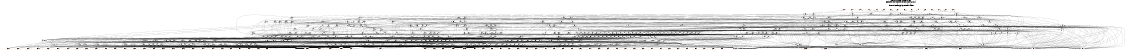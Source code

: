# Network structure generated by ABC

digraph network {
size = "7.5,10";
center = true;
edge [dir = back];

{
  node [shape = plaintext];
  edge [style = invis];
  LevelTitle1 [label=""];
  LevelTitle2 [label=""];
  Level10 [label = ""];
  Level9 [label = ""];
  Level8 [label = ""];
  Level7 [label = ""];
  Level6 [label = ""];
  Level5 [label = ""];
  Level4 [label = ""];
  Level3 [label = ""];
  Level2 [label = ""];
  Level1 [label = ""];
  Level0 [label = ""];
  LevelTitle1 ->  LevelTitle2 ->  Level10 ->  Level9 ->  Level8 ->  Level7 ->  Level6 ->  Level5 ->  Level4 ->  Level3 ->  Level2 ->  Level1 ->  Level0;
}

{
  rank = same;
  LevelTitle1;
  title1 [shape=plaintext,
          fontsize=20,
          fontname = "Times-Roman",
          label="Network structure visualized by ABC\nBenchmark \"top\". Time was Wed Oct 16 16:07:32 2024. "
         ];
}

{
  rank = same;
  LevelTitle2;
  title2 [shape=plaintext,
          fontsize=18,
          fontname = "Times-Roman",
          label="The network contains 385 logic nodes and 0 latches.\n"
         ];
}

{
  rank = same;
  Level10;
  Node76 [label = "po12", shape = invtriangle, color = coral, fillcolor = coral];
  Node77 [label = "po11", shape = invtriangle, color = coral, fillcolor = coral];
  Node78 [label = "po14", shape = invtriangle, color = coral, fillcolor = coral];
  Node79 [label = "po13", shape = invtriangle, color = coral, fillcolor = coral];
  Node80 [label = "po15", shape = invtriangle, color = coral, fillcolor = coral];
  Node81 [label = "po9", shape = invtriangle, color = coral, fillcolor = coral];
  Node82 [label = "po8", shape = invtriangle, color = coral, fillcolor = coral];
  Node83 [label = "po7", shape = invtriangle, color = coral, fillcolor = coral];
  Node84 [label = "po6", shape = invtriangle, color = coral, fillcolor = coral];
  Node85 [label = "po5", shape = invtriangle, color = coral, fillcolor = coral];
  Node86 [label = "po4", shape = invtriangle, color = coral, fillcolor = coral];
  Node87 [label = "po3", shape = invtriangle, color = coral, fillcolor = coral];
  Node88 [label = "po2", shape = invtriangle, color = coral, fillcolor = coral];
  Node89 [label = "po1", shape = invtriangle, color = coral, fillcolor = coral];
  Node90 [label = "po0", shape = invtriangle, color = coral, fillcolor = coral];
  Node91 [label = "po10", shape = invtriangle, color = coral, fillcolor = coral];
}

{
  rank = same;
  Level9;
  Node93 [label = "93\n", shape = ellipse];
  Node251 [label = "251\n", shape = ellipse];
  Node269 [label = "269\n", shape = ellipse];
  Node297 [label = "297\n", shape = ellipse];
  Node305 [label = "305\n", shape = ellipse];
  Node347 [label = "347\n", shape = ellipse];
  Node370 [label = "370\n", shape = ellipse];
  Node465 [label = "465\n", shape = ellipse];
}

{
  rank = same;
  Level8;
  Node94 [label = "94\n", shape = ellipse];
  Node145 [label = "145\n", shape = ellipse];
  Node252 [label = "252\n", shape = ellipse];
  Node270 [label = "270\n", shape = ellipse];
  Node277 [label = "277\n", shape = ellipse];
  Node298 [label = "298\n", shape = ellipse];
  Node306 [label = "306\n", shape = ellipse];
  Node308 [label = "308\n", shape = ellipse];
  Node319 [label = "319\n", shape = ellipse];
  Node334 [label = "334\n", shape = ellipse];
  Node348 [label = "348\n", shape = ellipse];
  Node371 [label = "371\n", shape = ellipse];
  Node384 [label = "384\n", shape = ellipse];
  Node396 [label = "396\n", shape = ellipse];
  Node408 [label = "408\n", shape = ellipse];
  Node427 [label = "427\n", shape = ellipse];
  Node440 [label = "440\n", shape = ellipse];
  Node453 [label = "453\n", shape = ellipse];
  Node466 [label = "466\n", shape = ellipse];
}

{
  rank = same;
  Level7;
  Node95 [label = "95\n", shape = ellipse];
  Node146 [label = "146\n", shape = ellipse];
  Node253 [label = "253\n", shape = ellipse];
  Node258 [label = "258\n", shape = ellipse];
  Node267 [label = "267\n", shape = ellipse];
  Node271 [label = "271\n", shape = ellipse];
  Node278 [label = "278\n", shape = ellipse];
  Node294 [label = "294\n", shape = ellipse];
  Node299 [label = "299\n", shape = ellipse];
  Node303 [label = "303\n", shape = ellipse];
  Node307 [label = "307\n", shape = ellipse];
  Node309 [label = "309\n", shape = ellipse];
  Node318 [label = "318\n", shape = ellipse];
  Node320 [label = "320\n", shape = ellipse];
  Node335 [label = "335\n", shape = ellipse];
  Node345 [label = "345\n", shape = ellipse];
  Node349 [label = "349\n", shape = ellipse];
  Node357 [label = "357\n", shape = ellipse];
  Node359 [label = "359\n", shape = ellipse];
  Node367 [label = "367\n", shape = ellipse];
  Node372 [label = "372\n", shape = ellipse];
  Node375 [label = "375\n", shape = ellipse];
  Node385 [label = "385\n", shape = ellipse];
  Node397 [label = "397\n", shape = ellipse];
  Node406 [label = "406\n", shape = ellipse];
  Node409 [label = "409\n", shape = ellipse];
  Node428 [label = "428\n", shape = ellipse];
  Node441 [label = "441\n", shape = ellipse];
  Node454 [label = "454\n", shape = ellipse];
  Node463 [label = "463\n", shape = ellipse];
  Node467 [label = "467\n", shape = ellipse];
  Node471 [label = "471\n", shape = ellipse];
  Node472 [label = "472\n", shape = ellipse];
}

{
  rank = same;
  Level6;
  Node96 [label = "96\n", shape = ellipse];
  Node147 [label = "147\n", shape = ellipse];
  Node254 [label = "254\n", shape = ellipse];
  Node259 [label = "259\n", shape = ellipse];
  Node260 [label = "260\n", shape = ellipse];
  Node268 [label = "268\n", shape = ellipse];
  Node295 [label = "295\n", shape = ellipse];
  Node300 [label = "300\n", shape = ellipse];
  Node310 [label = "310\n", shape = ellipse];
  Node321 [label = "321\n", shape = ellipse];
  Node322 [label = "322\n", shape = ellipse];
  Node332 [label = "332\n", shape = ellipse];
  Node336 [label = "336\n", shape = ellipse];
  Node337 [label = "337\n", shape = ellipse];
  Node346 [label = "346\n", shape = ellipse];
  Node350 [label = "350\n", shape = ellipse];
  Node358 [label = "358\n", shape = ellipse];
  Node360 [label = "360\n", shape = ellipse];
  Node368 [label = "368\n", shape = ellipse];
  Node373 [label = "373\n", shape = ellipse];
  Node376 [label = "376\n", shape = ellipse];
  Node377 [label = "377\n", shape = ellipse];
  Node386 [label = "386\n", shape = ellipse];
  Node387 [label = "387\n", shape = ellipse];
  Node394 [label = "394\n", shape = ellipse];
  Node398 [label = "398\n", shape = ellipse];
  Node399 [label = "399\n", shape = ellipse];
  Node407 [label = "407\n", shape = ellipse];
  Node410 [label = "410\n", shape = ellipse];
  Node418 [label = "418\n", shape = ellipse];
  Node429 [label = "429\n", shape = ellipse];
  Node442 [label = "442\n", shape = ellipse];
  Node455 [label = "455\n", shape = ellipse];
  Node468 [label = "468\n", shape = ellipse];
  Node473 [label = "473\n", shape = ellipse];
  Node474 [label = "474\n", shape = ellipse];
}

{
  rank = same;
  Level5;
  Node97 [label = "97\n", shape = ellipse];
  Node128 [label = "128\n", shape = ellipse];
  Node148 [label = "148\n", shape = ellipse];
  Node171 [label = "171\n", shape = ellipse];
  Node243 [label = "243\n", shape = ellipse];
  Node261 [label = "261\n", shape = ellipse];
  Node279 [label = "279\n", shape = ellipse];
  Node292 [label = "292\n", shape = ellipse];
  Node296 [label = "296\n", shape = ellipse];
  Node301 [label = "301\n", shape = ellipse];
  Node311 [label = "311\n", shape = ellipse];
  Node323 [label = "323\n", shape = ellipse];
  Node333 [label = "333\n", shape = ellipse];
  Node338 [label = "338\n", shape = ellipse];
  Node351 [label = "351\n", shape = ellipse];
  Node361 [label = "361\n", shape = ellipse];
  Node369 [label = "369\n", shape = ellipse];
  Node378 [label = "378\n", shape = ellipse];
  Node388 [label = "388\n", shape = ellipse];
  Node400 [label = "400\n", shape = ellipse];
  Node411 [label = "411\n", shape = ellipse];
  Node419 [label = "419\n", shape = ellipse];
  Node425 [label = "425\n", shape = ellipse];
  Node430 [label = "430\n", shape = ellipse];
  Node438 [label = "438\n", shape = ellipse];
  Node443 [label = "443\n", shape = ellipse];
  Node451 [label = "451\n", shape = ellipse];
  Node456 [label = "456\n", shape = ellipse];
  Node469 [label = "469\n", shape = ellipse];
  Node475 [label = "475\n", shape = ellipse];
}

{
  rank = same;
  Level4;
  Node98 [label = "98\n", shape = ellipse];
  Node109 [label = "109\n", shape = ellipse];
  Node129 [label = "129\n", shape = ellipse];
  Node137 [label = "137\n", shape = ellipse];
  Node142 [label = "142\n", shape = ellipse];
  Node149 [label = "149\n", shape = ellipse];
  Node172 [label = "172\n", shape = ellipse];
  Node209 [label = "209\n", shape = ellipse];
  Node213 [label = "213\n", shape = ellipse];
  Node241 [label = "241\n", shape = ellipse];
  Node244 [label = "244\n", shape = ellipse];
  Node255 [label = "255\n", shape = ellipse];
  Node256 [label = "256\n", shape = ellipse];
  Node257 [label = "257\n", shape = ellipse];
  Node262 [label = "262\n", shape = ellipse];
  Node265 [label = "265\n", shape = ellipse];
  Node276 [label = "276\n", shape = ellipse];
  Node280 [label = "280\n", shape = ellipse];
  Node286 [label = "286\n", shape = ellipse];
  Node293 [label = "293\n", shape = ellipse];
  Node302 [label = "302\n", shape = ellipse];
  Node304 [label = "304\n", shape = ellipse];
  Node312 [label = "312\n", shape = ellipse];
  Node313 [label = "313\n", shape = ellipse];
  Node324 [label = "324\n", shape = ellipse];
  Node327 [label = "327\n", shape = ellipse];
  Node330 [label = "330\n", shape = ellipse];
  Node331 [label = "331\n", shape = ellipse];
  Node339 [label = "339\n", shape = ellipse];
  Node340 [label = "340\n", shape = ellipse];
  Node341 [label = "341\n", shape = ellipse];
  Node344 [label = "344\n", shape = ellipse];
  Node352 [label = "352\n", shape = ellipse];
  Node355 [label = "355\n", shape = ellipse];
  Node356 [label = "356\n", shape = ellipse];
  Node362 [label = "362\n", shape = ellipse];
  Node363 [label = "363\n", shape = ellipse];
  Node366 [label = "366\n", shape = ellipse];
  Node374 [label = "374\n", shape = ellipse];
  Node379 [label = "379\n", shape = ellipse];
  Node382 [label = "382\n", shape = ellipse];
  Node383 [label = "383\n", shape = ellipse];
  Node389 [label = "389\n", shape = ellipse];
  Node392 [label = "392\n", shape = ellipse];
  Node393 [label = "393\n", shape = ellipse];
  Node395 [label = "395\n", shape = ellipse];
  Node401 [label = "401\n", shape = ellipse];
  Node404 [label = "404\n", shape = ellipse];
  Node405 [label = "405\n", shape = ellipse];
  Node412 [label = "412\n", shape = ellipse];
  Node415 [label = "415\n", shape = ellipse];
  Node416 [label = "416\n", shape = ellipse];
  Node417 [label = "417\n", shape = ellipse];
  Node420 [label = "420\n", shape = ellipse];
  Node422 [label = "422\n", shape = ellipse];
  Node423 [label = "423\n", shape = ellipse];
  Node426 [label = "426\n", shape = ellipse];
  Node431 [label = "431\n", shape = ellipse];
  Node432 [label = "432\n", shape = ellipse];
  Node433 [label = "433\n", shape = ellipse];
  Node436 [label = "436\n", shape = ellipse];
  Node437 [label = "437\n", shape = ellipse];
  Node439 [label = "439\n", shape = ellipse];
  Node444 [label = "444\n", shape = ellipse];
  Node445 [label = "445\n", shape = ellipse];
  Node446 [label = "446\n", shape = ellipse];
  Node449 [label = "449\n", shape = ellipse];
  Node450 [label = "450\n", shape = ellipse];
  Node452 [label = "452\n", shape = ellipse];
  Node457 [label = "457\n", shape = ellipse];
  Node460 [label = "460\n", shape = ellipse];
  Node461 [label = "461\n", shape = ellipse];
  Node462 [label = "462\n", shape = ellipse];
  Node464 [label = "464\n", shape = ellipse];
  Node470 [label = "470\n", shape = ellipse];
  Node476 [label = "476\n", shape = ellipse];
  Node477 [label = "477\n", shape = ellipse];
}

{
  rank = same;
  Level3;
  Node99 [label = "99\n", shape = ellipse];
  Node103 [label = "103\n", shape = ellipse];
  Node105 [label = "105\n", shape = ellipse];
  Node107 [label = "107\n", shape = ellipse];
  Node110 [label = "110\n", shape = ellipse];
  Node112 [label = "112\n", shape = ellipse];
  Node114 [label = "114\n", shape = ellipse];
  Node116 [label = "116\n", shape = ellipse];
  Node118 [label = "118\n", shape = ellipse];
  Node120 [label = "120\n", shape = ellipse];
  Node122 [label = "122\n", shape = ellipse];
  Node124 [label = "124\n", shape = ellipse];
  Node126 [label = "126\n", shape = ellipse];
  Node130 [label = "130\n", shape = ellipse];
  Node133 [label = "133\n", shape = ellipse];
  Node138 [label = "138\n", shape = ellipse];
  Node140 [label = "140\n", shape = ellipse];
  Node150 [label = "150\n", shape = ellipse];
  Node152 [label = "152\n", shape = ellipse];
  Node161 [label = "161\n", shape = ellipse];
  Node163 [label = "163\n", shape = ellipse];
  Node173 [label = "173\n", shape = ellipse];
  Node191 [label = "191\n", shape = ellipse];
  Node197 [label = "197\n", shape = ellipse];
  Node210 [label = "210\n", shape = ellipse];
  Node211 [label = "211\n", shape = ellipse];
  Node214 [label = "214\n", shape = ellipse];
  Node231 [label = "231\n", shape = ellipse];
  Node233 [label = "233\n", shape = ellipse];
  Node242 [label = "242\n", shape = ellipse];
  Node245 [label = "245\n", shape = ellipse];
  Node263 [label = "263\n", shape = ellipse];
  Node272 [label = "272\n", shape = ellipse];
  Node274 [label = "274\n", shape = ellipse];
  Node281 [label = "281\n", shape = ellipse];
  Node287 [label = "287\n", shape = ellipse];
  Node314 [label = "314\n", shape = ellipse];
  Node325 [label = "325\n", shape = ellipse];
  Node328 [label = "328\n", shape = ellipse];
  Node342 [label = "342\n", shape = ellipse];
  Node353 [label = "353\n", shape = ellipse];
  Node354 [label = "354\n", shape = ellipse];
  Node364 [label = "364\n", shape = ellipse];
  Node380 [label = "380\n", shape = ellipse];
  Node390 [label = "390\n", shape = ellipse];
  Node402 [label = "402\n", shape = ellipse];
  Node413 [label = "413\n", shape = ellipse];
  Node421 [label = "421\n", shape = ellipse];
  Node424 [label = "424\n", shape = ellipse];
  Node434 [label = "434\n", shape = ellipse];
  Node447 [label = "447\n", shape = ellipse];
  Node458 [label = "458\n", shape = ellipse];
}

{
  rank = same;
  Level2;
  Node100 [label = "100\n", shape = ellipse];
  Node131 [label = "131\n", shape = ellipse];
  Node134 [label = "134\n", shape = ellipse];
  Node135 [label = "135\n", shape = ellipse];
  Node139 [label = "139\n", shape = ellipse];
  Node141 [label = "141\n", shape = ellipse];
  Node151 [label = "151\n", shape = ellipse];
  Node153 [label = "153\n", shape = ellipse];
  Node154 [label = "154\n", shape = ellipse];
  Node157 [label = "157\n", shape = ellipse];
  Node162 [label = "162\n", shape = ellipse];
  Node164 [label = "164\n", shape = ellipse];
  Node165 [label = "165\n", shape = ellipse];
  Node168 [label = "168\n", shape = ellipse];
  Node174 [label = "174\n", shape = ellipse];
  Node177 [label = "177\n", shape = ellipse];
  Node183 [label = "183\n", shape = ellipse];
  Node186 [label = "186\n", shape = ellipse];
  Node192 [label = "192\n", shape = ellipse];
  Node198 [label = "198\n", shape = ellipse];
  Node203 [label = "203\n", shape = ellipse];
  Node206 [label = "206\n", shape = ellipse];
  Node215 [label = "215\n", shape = ellipse];
  Node220 [label = "220\n", shape = ellipse];
  Node225 [label = "225\n", shape = ellipse];
  Node228 [label = "228\n", shape = ellipse];
  Node232 [label = "232\n", shape = ellipse];
  Node234 [label = "234\n", shape = ellipse];
  Node235 [label = "235\n", shape = ellipse];
  Node238 [label = "238\n", shape = ellipse];
  Node246 [label = "246\n", shape = ellipse];
  Node247 [label = "247\n", shape = ellipse];
  Node264 [label = "264\n", shape = ellipse];
  Node282 [label = "282\n", shape = ellipse];
  Node283 [label = "283\n", shape = ellipse];
  Node288 [label = "288\n", shape = ellipse];
  Node289 [label = "289\n", shape = ellipse];
  Node315 [label = "315\n", shape = ellipse];
  Node326 [label = "326\n", shape = ellipse];
  Node329 [label = "329\n", shape = ellipse];
  Node343 [label = "343\n", shape = ellipse];
  Node365 [label = "365\n", shape = ellipse];
  Node381 [label = "381\n", shape = ellipse];
  Node391 [label = "391\n", shape = ellipse];
  Node403 [label = "403\n", shape = ellipse];
  Node414 [label = "414\n", shape = ellipse];
  Node435 [label = "435\n", shape = ellipse];
  Node448 [label = "448\n", shape = ellipse];
  Node459 [label = "459\n", shape = ellipse];
}

{
  rank = same;
  Level1;
  Node101 [label = "101\n", shape = ellipse];
  Node102 [label = "102\n", shape = ellipse];
  Node104 [label = "104\n", shape = ellipse];
  Node106 [label = "106\n", shape = ellipse];
  Node108 [label = "108\n", shape = ellipse];
  Node111 [label = "111\n", shape = ellipse];
  Node113 [label = "113\n", shape = ellipse];
  Node115 [label = "115\n", shape = ellipse];
  Node117 [label = "117\n", shape = ellipse];
  Node119 [label = "119\n", shape = ellipse];
  Node121 [label = "121\n", shape = ellipse];
  Node123 [label = "123\n", shape = ellipse];
  Node125 [label = "125\n", shape = ellipse];
  Node127 [label = "127\n", shape = ellipse];
  Node132 [label = "132\n", shape = ellipse];
  Node136 [label = "136\n", shape = ellipse];
  Node143 [label = "143\n", shape = ellipse];
  Node144 [label = "144\n", shape = ellipse];
  Node155 [label = "155\n", shape = ellipse];
  Node156 [label = "156\n", shape = ellipse];
  Node158 [label = "158\n", shape = ellipse];
  Node159 [label = "159\n", shape = ellipse];
  Node160 [label = "160\n", shape = ellipse];
  Node166 [label = "166\n", shape = ellipse];
  Node167 [label = "167\n", shape = ellipse];
  Node169 [label = "169\n", shape = ellipse];
  Node170 [label = "170\n", shape = ellipse];
  Node175 [label = "175\n", shape = ellipse];
  Node176 [label = "176\n", shape = ellipse];
  Node178 [label = "178\n", shape = ellipse];
  Node179 [label = "179\n", shape = ellipse];
  Node180 [label = "180\n", shape = ellipse];
  Node181 [label = "181\n", shape = ellipse];
  Node182 [label = "182\n", shape = ellipse];
  Node184 [label = "184\n", shape = ellipse];
  Node185 [label = "185\n", shape = ellipse];
  Node187 [label = "187\n", shape = ellipse];
  Node188 [label = "188\n", shape = ellipse];
  Node189 [label = "189\n", shape = ellipse];
  Node190 [label = "190\n", shape = ellipse];
  Node193 [label = "193\n", shape = ellipse];
  Node194 [label = "194\n", shape = ellipse];
  Node195 [label = "195\n", shape = ellipse];
  Node196 [label = "196\n", shape = ellipse];
  Node199 [label = "199\n", shape = ellipse];
  Node200 [label = "200\n", shape = ellipse];
  Node201 [label = "201\n", shape = ellipse];
  Node202 [label = "202\n", shape = ellipse];
  Node204 [label = "204\n", shape = ellipse];
  Node205 [label = "205\n", shape = ellipse];
  Node207 [label = "207\n", shape = ellipse];
  Node208 [label = "208\n", shape = ellipse];
  Node212 [label = "212\n", shape = ellipse];
  Node216 [label = "216\n", shape = ellipse];
  Node217 [label = "217\n", shape = ellipse];
  Node218 [label = "218\n", shape = ellipse];
  Node219 [label = "219\n", shape = ellipse];
  Node221 [label = "221\n", shape = ellipse];
  Node222 [label = "222\n", shape = ellipse];
  Node223 [label = "223\n", shape = ellipse];
  Node224 [label = "224\n", shape = ellipse];
  Node226 [label = "226\n", shape = ellipse];
  Node227 [label = "227\n", shape = ellipse];
  Node229 [label = "229\n", shape = ellipse];
  Node230 [label = "230\n", shape = ellipse];
  Node236 [label = "236\n", shape = ellipse];
  Node237 [label = "237\n", shape = ellipse];
  Node239 [label = "239\n", shape = ellipse];
  Node240 [label = "240\n", shape = ellipse];
  Node248 [label = "248\n", shape = ellipse];
  Node249 [label = "249\n", shape = ellipse];
  Node250 [label = "250\n", shape = ellipse];
  Node266 [label = "266\n", shape = ellipse];
  Node273 [label = "273\n", shape = ellipse];
  Node275 [label = "275\n", shape = ellipse];
  Node284 [label = "284\n", shape = ellipse];
  Node285 [label = "285\n", shape = ellipse];
  Node290 [label = "290\n", shape = ellipse];
  Node291 [label = "291\n", shape = ellipse];
  Node316 [label = "316\n", shape = ellipse];
  Node317 [label = "317\n", shape = ellipse];
}

{
  rank = same;
  Level0;
  Node1 [label = "pina0", shape = triangle, color = coral, fillcolor = coral];
  Node2 [label = "pinb1", shape = triangle, color = coral, fillcolor = coral];
  Node3 [label = "pinc2", shape = triangle, color = coral, fillcolor = coral];
  Node4 [label = "pind3", shape = triangle, color = coral, fillcolor = coral];
  Node5 [label = "pina1", shape = triangle, color = coral, fillcolor = coral];
  Node6 [label = "pinb0", shape = triangle, color = coral, fillcolor = coral];
  Node7 [label = "pinc3", shape = triangle, color = coral, fillcolor = coral];
  Node8 [label = "pind2", shape = triangle, color = coral, fillcolor = coral];
  Node9 [label = "pmusel1", shape = triangle, color = coral, fillcolor = coral];
  Node10 [label = "pinc4", shape = triangle, color = coral, fillcolor = coral];
  Node11 [label = "pind5", shape = triangle, color = coral, fillcolor = coral];
  Node12 [label = "pmusel2", shape = triangle, color = coral, fillcolor = coral];
  Node13 [label = "pinc5", shape = triangle, color = coral, fillcolor = coral];
  Node14 [label = "pind4", shape = triangle, color = coral, fillcolor = coral];
  Node15 [label = "pmusel3", shape = triangle, color = coral, fillcolor = coral];
  Node16 [label = "pina4", shape = triangle, color = coral, fillcolor = coral];
  Node17 [label = "pinb5", shape = triangle, color = coral, fillcolor = coral];
  Node18 [label = "pina5", shape = triangle, color = coral, fillcolor = coral];
  Node19 [label = "pinb4", shape = triangle, color = coral, fillcolor = coral];
  Node20 [label = "pina2", shape = triangle, color = coral, fillcolor = coral];
  Node21 [label = "pinb3", shape = triangle, color = coral, fillcolor = coral];
  Node22 [label = "pinc0", shape = triangle, color = coral, fillcolor = coral];
  Node23 [label = "pind1", shape = triangle, color = coral, fillcolor = coral];
  Node24 [label = "pina3", shape = triangle, color = coral, fillcolor = coral];
  Node25 [label = "pinb2", shape = triangle, color = coral, fillcolor = coral];
  Node26 [label = "pinc1", shape = triangle, color = coral, fillcolor = coral];
  Node27 [label = "pind0", shape = triangle, color = coral, fillcolor = coral];
  Node28 [label = "pind15", shape = triangle, color = coral, fillcolor = coral];
  Node29 [label = "pinc15", shape = triangle, color = coral, fillcolor = coral];
  Node30 [label = "pind14", shape = triangle, color = coral, fillcolor = coral];
  Node31 [label = "pinb15", shape = triangle, color = coral, fillcolor = coral];
  Node32 [label = "pinc14", shape = triangle, color = coral, fillcolor = coral];
  Node33 [label = "pind13", shape = triangle, color = coral, fillcolor = coral];
  Node34 [label = "popsel3", shape = triangle, color = coral, fillcolor = coral];
  Node35 [label = "popsel1", shape = triangle, color = coral, fillcolor = coral];
  Node36 [label = "popsel2", shape = triangle, color = coral, fillcolor = coral];
  Node37 [label = "pina11", shape = triangle, color = coral, fillcolor = coral];
  Node38 [label = "pinb10", shape = triangle, color = coral, fillcolor = coral];
  Node39 [label = "pina10", shape = triangle, color = coral, fillcolor = coral];
  Node40 [label = "popsel0", shape = triangle, color = coral, fillcolor = coral];
  Node41 [label = "pina15", shape = triangle, color = coral, fillcolor = coral];
  Node42 [label = "pinb14", shape = triangle, color = coral, fillcolor = coral];
  Node43 [label = "pinc13", shape = triangle, color = coral, fillcolor = coral];
  Node44 [label = "pind12", shape = triangle, color = coral, fillcolor = coral];
  Node45 [label = "pina14", shape = triangle, color = coral, fillcolor = coral];
  Node46 [label = "pinb13", shape = triangle, color = coral, fillcolor = coral];
  Node47 [label = "pinc12", shape = triangle, color = coral, fillcolor = coral];
  Node48 [label = "pind11", shape = triangle, color = coral, fillcolor = coral];
  Node49 [label = "pina13", shape = triangle, color = coral, fillcolor = coral];
  Node50 [label = "pinb12", shape = triangle, color = coral, fillcolor = coral];
  Node51 [label = "pinc11", shape = triangle, color = coral, fillcolor = coral];
  Node52 [label = "pind10", shape = triangle, color = coral, fillcolor = coral];
  Node53 [label = "pina12", shape = triangle, color = coral, fillcolor = coral];
  Node54 [label = "pinb11", shape = triangle, color = coral, fillcolor = coral];
  Node55 [label = "pinc10", shape = triangle, color = coral, fillcolor = coral];
  Node56 [label = "pina8", shape = triangle, color = coral, fillcolor = coral];
  Node57 [label = "pinb9", shape = triangle, color = coral, fillcolor = coral];
  Node58 [label = "pina9", shape = triangle, color = coral, fillcolor = coral];
  Node59 [label = "pinb8", shape = triangle, color = coral, fillcolor = coral];
  Node60 [label = "pina6", shape = triangle, color = coral, fillcolor = coral];
  Node61 [label = "pinb7", shape = triangle, color = coral, fillcolor = coral];
  Node62 [label = "pina7", shape = triangle, color = coral, fillcolor = coral];
  Node63 [label = "pinb6", shape = triangle, color = coral, fillcolor = coral];
  Node64 [label = "psh0", shape = triangle, color = coral, fillcolor = coral];
  Node65 [label = "pinc6", shape = triangle, color = coral, fillcolor = coral];
  Node66 [label = "pind7", shape = triangle, color = coral, fillcolor = coral];
  Node67 [label = "pmusel4", shape = triangle, color = coral, fillcolor = coral];
  Node68 [label = "psh1", shape = triangle, color = coral, fillcolor = coral];
  Node69 [label = "pinc7", shape = triangle, color = coral, fillcolor = coral];
  Node70 [label = "pind6", shape = triangle, color = coral, fillcolor = coral];
  Node71 [label = "psh2", shape = triangle, color = coral, fillcolor = coral];
  Node72 [label = "pinc8", shape = triangle, color = coral, fillcolor = coral];
  Node73 [label = "pind9", shape = triangle, color = coral, fillcolor = coral];
  Node74 [label = "pinc9", shape = triangle, color = coral, fillcolor = coral];
  Node75 [label = "pind8", shape = triangle, color = coral, fillcolor = coral];
}

title1 -> title2 [style = invis];
title2 -> Node76 [style = invis];
title2 -> Node77 [style = invis];
title2 -> Node78 [style = invis];
title2 -> Node79 [style = invis];
title2 -> Node80 [style = invis];
title2 -> Node81 [style = invis];
title2 -> Node82 [style = invis];
title2 -> Node83 [style = invis];
title2 -> Node84 [style = invis];
title2 -> Node85 [style = invis];
title2 -> Node86 [style = invis];
title2 -> Node87 [style = invis];
title2 -> Node88 [style = invis];
title2 -> Node89 [style = invis];
title2 -> Node90 [style = invis];
title2 -> Node91 [style = invis];
Node76 -> Node77 [style = invis];
Node77 -> Node78 [style = invis];
Node78 -> Node79 [style = invis];
Node79 -> Node80 [style = invis];
Node80 -> Node81 [style = invis];
Node81 -> Node82 [style = invis];
Node82 -> Node83 [style = invis];
Node83 -> Node84 [style = invis];
Node84 -> Node85 [style = invis];
Node85 -> Node86 [style = invis];
Node86 -> Node87 [style = invis];
Node87 -> Node88 [style = invis];
Node88 -> Node89 [style = invis];
Node89 -> Node90 [style = invis];
Node90 -> Node91 [style = invis];
Node76 -> Node93 [style = solid];
Node77 -> Node251 [style = solid];
Node78 -> Node269 [style = solid];
Node79 -> Node297 [style = solid];
Node80 -> Node305 [style = solid];
Node81 -> Node319 [style = solid];
Node82 -> Node334 [style = solid];
Node83 -> Node347 [style = solid];
Node84 -> Node370 [style = solid];
Node85 -> Node384 [style = solid];
Node86 -> Node396 [style = solid];
Node87 -> Node408 [style = solid];
Node88 -> Node427 [style = solid];
Node89 -> Node440 [style = solid];
Node90 -> Node453 [style = solid];
Node91 -> Node465 [style = solid];
Node93 -> Node94 [style = solid];
Node93 -> Node145 [style = solid];
Node94 -> Node95 [style = solid];
Node94 -> Node128 [style = solid];
Node94 -> Node144 [style = solid];
Node94 -> Node34 [style = solid];
Node94 -> Node36 [style = solid];
Node95 -> Node96 [style = solid];
Node95 -> Node126 [style = solid];
Node96 -> Node97 [style = solid];
Node96 -> Node118 [style = solid];
Node96 -> Node120 [style = solid];
Node96 -> Node122 [style = solid];
Node96 -> Node124 [style = solid];
Node97 -> Node98 [style = solid];
Node97 -> Node109 [style = solid];
Node98 -> Node99 [style = solid];
Node98 -> Node103 [style = solid];
Node98 -> Node105 [style = solid];
Node98 -> Node107 [style = solid];
Node99 -> Node100 [style = solid];
Node99 -> Node101 [style = solid];
Node99 -> Node102 [style = solid];
Node100 -> Node101 [style = solid];
Node100 -> Node9 [style = solid];
Node100 -> Node12 [style = solid];
Node100 -> Node29 [style = solid];
Node100 -> Node41 [style = solid];
Node101 -> Node15 [style = solid];
Node101 -> Node67 [style = solid];
Node102 -> Node1 [style = solid];
Node102 -> Node9 [style = solid];
Node102 -> Node12 [style = solid];
Node102 -> Node22 [style = solid];
Node103 -> Node100 [style = solid];
Node103 -> Node101 [style = solid];
Node103 -> Node104 [style = solid];
Node104 -> Node3 [style = solid];
Node104 -> Node9 [style = solid];
Node104 -> Node12 [style = solid];
Node104 -> Node20 [style = solid];
Node105 -> Node100 [style = solid];
Node105 -> Node101 [style = solid];
Node105 -> Node106 [style = solid];
Node106 -> Node5 [style = solid];
Node106 -> Node9 [style = solid];
Node106 -> Node12 [style = solid];
Node106 -> Node26 [style = solid];
Node107 -> Node100 [style = solid];
Node107 -> Node101 [style = solid];
Node107 -> Node108 [style = solid];
Node108 -> Node7 [style = solid];
Node108 -> Node9 [style = solid];
Node108 -> Node12 [style = solid];
Node108 -> Node24 [style = solid];
Node109 -> Node110 [style = solid];
Node109 -> Node112 [style = solid];
Node109 -> Node114 [style = solid];
Node109 -> Node116 [style = solid];
Node109 -> Node100 [style = solid];
Node110 -> Node100 [style = solid];
Node110 -> Node101 [style = solid];
Node110 -> Node111 [style = solid];
Node111 -> Node9 [style = solid];
Node111 -> Node12 [style = solid];
Node111 -> Node56 [style = solid];
Node111 -> Node72 [style = solid];
Node112 -> Node100 [style = solid];
Node112 -> Node101 [style = solid];
Node112 -> Node113 [style = solid];
Node113 -> Node9 [style = solid];
Node113 -> Node12 [style = solid];
Node113 -> Node39 [style = solid];
Node113 -> Node55 [style = solid];
Node114 -> Node100 [style = solid];
Node114 -> Node101 [style = solid];
Node114 -> Node115 [style = solid];
Node115 -> Node9 [style = solid];
Node115 -> Node12 [style = solid];
Node115 -> Node37 [style = solid];
Node115 -> Node51 [style = solid];
Node116 -> Node100 [style = solid];
Node116 -> Node101 [style = solid];
Node116 -> Node117 [style = solid];
Node117 -> Node9 [style = solid];
Node117 -> Node12 [style = solid];
Node117 -> Node58 [style = solid];
Node117 -> Node74 [style = solid];
Node118 -> Node100 [style = solid];
Node118 -> Node101 [style = solid];
Node118 -> Node119 [style = solid];
Node119 -> Node9 [style = solid];
Node119 -> Node10 [style = solid];
Node119 -> Node12 [style = solid];
Node119 -> Node16 [style = solid];
Node120 -> Node100 [style = solid];
Node120 -> Node101 [style = solid];
Node120 -> Node121 [style = solid];
Node121 -> Node9 [style = solid];
Node121 -> Node12 [style = solid];
Node121 -> Node60 [style = solid];
Node121 -> Node65 [style = solid];
Node122 -> Node100 [style = solid];
Node122 -> Node101 [style = solid];
Node122 -> Node123 [style = solid];
Node123 -> Node9 [style = solid];
Node123 -> Node12 [style = solid];
Node123 -> Node13 [style = solid];
Node123 -> Node18 [style = solid];
Node124 -> Node100 [style = solid];
Node124 -> Node101 [style = solid];
Node124 -> Node125 [style = solid];
Node125 -> Node9 [style = solid];
Node125 -> Node12 [style = solid];
Node125 -> Node62 [style = solid];
Node125 -> Node69 [style = solid];
Node126 -> Node100 [style = solid];
Node126 -> Node101 [style = solid];
Node126 -> Node127 [style = solid];
Node127 -> Node9 [style = solid];
Node127 -> Node12 [style = solid];
Node127 -> Node47 [style = solid];
Node127 -> Node53 [style = solid];
Node128 -> Node129 [style = solid];
Node128 -> Node137 [style = solid];
Node128 -> Node142 [style = solid];
Node128 -> Node64 [style = solid];
Node128 -> Node71 [style = solid];
Node129 -> Node130 [style = solid];
Node129 -> Node133 [style = solid];
Node129 -> Node64 [style = solid];
Node129 -> Node68 [style = solid];
Node130 -> Node131 [style = solid];
Node130 -> Node101 [style = solid];
Node130 -> Node9 [style = solid];
Node130 -> Node12 [style = solid];
Node130 -> Node28 [style = solid];
Node131 -> Node132 [style = solid];
Node131 -> Node9 [style = solid];
Node131 -> Node12 [style = solid];
Node131 -> Node28 [style = solid];
Node131 -> Node31 [style = solid];
Node132 -> Node15 [style = solid];
Node132 -> Node67 [style = solid];
Node133 -> Node134 [style = solid];
Node133 -> Node135 [style = solid];
Node133 -> Node15 [style = solid];
Node133 -> Node33 [style = solid];
Node134 -> Node132 [style = solid];
Node134 -> Node9 [style = solid];
Node134 -> Node12 [style = solid];
Node134 -> Node33 [style = solid];
Node134 -> Node46 [style = solid];
Node135 -> Node136 [style = solid];
Node135 -> Node67 [style = solid];
Node136 -> Node9 [style = solid];
Node136 -> Node12 [style = solid];
Node137 -> Node138 [style = solid];
Node137 -> Node140 [style = solid];
Node137 -> Node68 [style = solid];
Node138 -> Node135 [style = solid];
Node138 -> Node139 [style = solid];
Node138 -> Node15 [style = solid];
Node138 -> Node30 [style = solid];
Node139 -> Node132 [style = solid];
Node139 -> Node9 [style = solid];
Node139 -> Node12 [style = solid];
Node139 -> Node30 [style = solid];
Node139 -> Node42 [style = solid];
Node140 -> Node135 [style = solid];
Node140 -> Node141 [style = solid];
Node140 -> Node15 [style = solid];
Node140 -> Node44 [style = solid];
Node141 -> Node132 [style = solid];
Node141 -> Node9 [style = solid];
Node141 -> Node12 [style = solid];
Node141 -> Node44 [style = solid];
Node141 -> Node50 [style = solid];
Node142 -> Node130 [style = solid];
Node142 -> Node140 [style = solid];
Node142 -> Node143 [style = solid];
Node142 -> Node71 [style = solid];
Node143 -> Node64 [style = solid];
Node143 -> Node68 [style = solid];
Node144 -> Node35 [style = solid];
Node144 -> Node40 [style = solid];
Node145 -> Node146 [style = solid];
Node145 -> Node128 [style = solid];
Node145 -> Node250 [style = solid];
Node145 -> Node35 [style = solid];
Node145 -> Node40 [style = solid];
Node146 -> Node147 [style = solid];
Node146 -> Node245 [style = solid];
Node146 -> Node247 [style = solid];
Node147 -> Node148 [style = solid];
Node147 -> Node171 [style = solid];
Node147 -> Node243 [style = solid];
Node148 -> Node149 [style = solid];
Node148 -> Node161 [style = solid];
Node148 -> Node163 [style = solid];
Node148 -> Node165 [style = solid];
Node148 -> Node168 [style = solid];
Node149 -> Node150 [style = solid];
Node149 -> Node152 [style = solid];
Node149 -> Node154 [style = solid];
Node149 -> Node157 [style = solid];
Node149 -> Node160 [style = solid];
Node150 -> Node151 [style = solid];
Node150 -> Node101 [style = solid];
Node150 -> Node9 [style = solid];
Node150 -> Node12 [style = solid];
Node150 -> Node72 [style = solid];
Node151 -> Node132 [style = solid];
Node151 -> Node9 [style = solid];
Node151 -> Node12 [style = solid];
Node151 -> Node56 [style = solid];
Node151 -> Node72 [style = solid];
Node152 -> Node153 [style = solid];
Node152 -> Node101 [style = solid];
Node152 -> Node9 [style = solid];
Node152 -> Node12 [style = solid];
Node152 -> Node74 [style = solid];
Node153 -> Node132 [style = solid];
Node153 -> Node9 [style = solid];
Node153 -> Node12 [style = solid];
Node153 -> Node58 [style = solid];
Node153 -> Node74 [style = solid];
Node154 -> Node155 [style = solid];
Node154 -> Node156 [style = solid];
Node154 -> Node67 [style = solid];
Node155 -> Node9 [style = solid];
Node155 -> Node12 [style = solid];
Node155 -> Node15 [style = solid];
Node155 -> Node58 [style = solid];
Node155 -> Node74 [style = solid];
Node156 -> Node9 [style = solid];
Node156 -> Node12 [style = solid];
Node156 -> Node15 [style = solid];
Node156 -> Node57 [style = solid];
Node156 -> Node73 [style = solid];
Node157 -> Node158 [style = solid];
Node157 -> Node159 [style = solid];
Node157 -> Node67 [style = solid];
Node158 -> Node9 [style = solid];
Node158 -> Node12 [style = solid];
Node158 -> Node15 [style = solid];
Node158 -> Node56 [style = solid];
Node158 -> Node72 [style = solid];
Node159 -> Node9 [style = solid];
Node159 -> Node12 [style = solid];
Node159 -> Node15 [style = solid];
Node159 -> Node59 [style = solid];
Node159 -> Node75 [style = solid];
Node160 -> Node34 [style = solid];
Node160 -> Node35 [style = solid];
Node160 -> Node36 [style = solid];
Node160 -> Node40 [style = solid];
Node161 -> Node162 [style = solid];
Node161 -> Node101 [style = solid];
Node161 -> Node136 [style = solid];
Node161 -> Node160 [style = solid];
Node161 -> Node55 [style = solid];
Node162 -> Node132 [style = solid];
Node162 -> Node9 [style = solid];
Node162 -> Node12 [style = solid];
Node162 -> Node39 [style = solid];
Node162 -> Node55 [style = solid];
Node163 -> Node164 [style = solid];
Node163 -> Node101 [style = solid];
Node163 -> Node136 [style = solid];
Node163 -> Node160 [style = solid];
Node163 -> Node51 [style = solid];
Node164 -> Node132 [style = solid];
Node164 -> Node9 [style = solid];
Node164 -> Node12 [style = solid];
Node164 -> Node37 [style = solid];
Node164 -> Node51 [style = solid];
Node165 -> Node166 [style = solid];
Node165 -> Node167 [style = solid];
Node165 -> Node67 [style = solid];
Node166 -> Node9 [style = solid];
Node166 -> Node12 [style = solid];
Node166 -> Node15 [style = solid];
Node166 -> Node39 [style = solid];
Node166 -> Node55 [style = solid];
Node167 -> Node9 [style = solid];
Node167 -> Node12 [style = solid];
Node167 -> Node15 [style = solid];
Node167 -> Node38 [style = solid];
Node167 -> Node52 [style = solid];
Node168 -> Node169 [style = solid];
Node168 -> Node170 [style = solid];
Node168 -> Node67 [style = solid];
Node169 -> Node9 [style = solid];
Node169 -> Node12 [style = solid];
Node169 -> Node15 [style = solid];
Node169 -> Node37 [style = solid];
Node169 -> Node51 [style = solid];
Node170 -> Node9 [style = solid];
Node170 -> Node12 [style = solid];
Node170 -> Node15 [style = solid];
Node170 -> Node48 [style = solid];
Node170 -> Node54 [style = solid];
Node171 -> Node172 [style = solid];
Node171 -> Node209 [style = solid];
Node171 -> Node213 [style = solid];
Node171 -> Node241 [style = solid];
Node172 -> Node173 [style = solid];
Node172 -> Node191 [style = solid];
Node172 -> Node197 [style = solid];
Node172 -> Node203 [style = solid];
Node172 -> Node206 [style = solid];
Node173 -> Node174 [style = solid];
Node173 -> Node177 [style = solid];
Node173 -> Node183 [style = solid];
Node173 -> Node186 [style = solid];
Node173 -> Node160 [style = solid];
Node174 -> Node175 [style = solid];
Node174 -> Node176 [style = solid];
Node174 -> Node67 [style = solid];
Node175 -> Node5 [style = solid];
Node175 -> Node9 [style = solid];
Node175 -> Node12 [style = solid];
Node175 -> Node15 [style = solid];
Node175 -> Node26 [style = solid];
Node176 -> Node2 [style = solid];
Node176 -> Node9 [style = solid];
Node176 -> Node12 [style = solid];
Node176 -> Node15 [style = solid];
Node176 -> Node23 [style = solid];
Node177 -> Node178 [style = solid];
Node177 -> Node179 [style = solid];
Node177 -> Node180 [style = solid];
Node177 -> Node181 [style = solid];
Node177 -> Node182 [style = solid];
Node178 -> Node9 [style = solid];
Node178 -> Node12 [style = solid];
Node179 -> Node9 [style = solid];
Node179 -> Node12 [style = solid];
Node179 -> Node26 [style = solid];
Node180 -> Node5 [style = solid];
Node180 -> Node12 [style = solid];
Node180 -> Node26 [style = solid];
Node181 -> Node5 [style = solid];
Node181 -> Node9 [style = solid];
Node181 -> Node15 [style = solid];
Node181 -> Node67 [style = solid];
Node182 -> Node9 [style = solid];
Node182 -> Node12 [style = solid];
Node182 -> Node15 [style = solid];
Node182 -> Node26 [style = solid];
Node182 -> Node67 [style = solid];
Node183 -> Node184 [style = solid];
Node183 -> Node185 [style = solid];
Node183 -> Node67 [style = solid];
Node184 -> Node1 [style = solid];
Node184 -> Node9 [style = solid];
Node184 -> Node12 [style = solid];
Node184 -> Node15 [style = solid];
Node184 -> Node22 [style = solid];
Node185 -> Node6 [style = solid];
Node185 -> Node9 [style = solid];
Node185 -> Node12 [style = solid];
Node185 -> Node15 [style = solid];
Node185 -> Node27 [style = solid];
Node186 -> Node178 [style = solid];
Node186 -> Node187 [style = solid];
Node186 -> Node188 [style = solid];
Node186 -> Node189 [style = solid];
Node186 -> Node190 [style = solid];
Node187 -> Node9 [style = solid];
Node187 -> Node12 [style = solid];
Node187 -> Node22 [style = solid];
Node188 -> Node1 [style = solid];
Node188 -> Node12 [style = solid];
Node188 -> Node22 [style = solid];
Node189 -> Node1 [style = solid];
Node189 -> Node9 [style = solid];
Node189 -> Node15 [style = solid];
Node189 -> Node67 [style = solid];
Node190 -> Node9 [style = solid];
Node190 -> Node12 [style = solid];
Node190 -> Node15 [style = solid];
Node190 -> Node22 [style = solid];
Node190 -> Node67 [style = solid];
Node191 -> Node192 [style = solid];
Node191 -> Node160 [style = solid];
Node192 -> Node178 [style = solid];
Node192 -> Node193 [style = solid];
Node192 -> Node194 [style = solid];
Node192 -> Node195 [style = solid];
Node192 -> Node196 [style = solid];
Node193 -> Node3 [style = solid];
Node193 -> Node9 [style = solid];
Node193 -> Node12 [style = solid];
Node194 -> Node3 [style = solid];
Node194 -> Node12 [style = solid];
Node194 -> Node20 [style = solid];
Node195 -> Node9 [style = solid];
Node195 -> Node15 [style = solid];
Node195 -> Node20 [style = solid];
Node195 -> Node67 [style = solid];
Node196 -> Node3 [style = solid];
Node196 -> Node9 [style = solid];
Node196 -> Node12 [style = solid];
Node196 -> Node15 [style = solid];
Node196 -> Node67 [style = solid];
Node197 -> Node198 [style = solid];
Node197 -> Node160 [style = solid];
Node198 -> Node178 [style = solid];
Node198 -> Node199 [style = solid];
Node198 -> Node200 [style = solid];
Node198 -> Node201 [style = solid];
Node198 -> Node202 [style = solid];
Node199 -> Node7 [style = solid];
Node199 -> Node9 [style = solid];
Node199 -> Node12 [style = solid];
Node200 -> Node7 [style = solid];
Node200 -> Node12 [style = solid];
Node200 -> Node24 [style = solid];
Node201 -> Node9 [style = solid];
Node201 -> Node15 [style = solid];
Node201 -> Node24 [style = solid];
Node201 -> Node67 [style = solid];
Node202 -> Node7 [style = solid];
Node202 -> Node9 [style = solid];
Node202 -> Node12 [style = solid];
Node202 -> Node15 [style = solid];
Node202 -> Node67 [style = solid];
Node203 -> Node204 [style = solid];
Node203 -> Node205 [style = solid];
Node203 -> Node67 [style = solid];
Node204 -> Node3 [style = solid];
Node204 -> Node9 [style = solid];
Node204 -> Node12 [style = solid];
Node204 -> Node15 [style = solid];
Node204 -> Node20 [style = solid];
Node205 -> Node8 [style = solid];
Node205 -> Node9 [style = solid];
Node205 -> Node12 [style = solid];
Node205 -> Node15 [style = solid];
Node205 -> Node25 [style = solid];
Node206 -> Node207 [style = solid];
Node206 -> Node208 [style = solid];
Node206 -> Node67 [style = solid];
Node207 -> Node7 [style = solid];
Node207 -> Node9 [style = solid];
Node207 -> Node12 [style = solid];
Node207 -> Node15 [style = solid];
Node207 -> Node24 [style = solid];
Node208 -> Node4 [style = solid];
Node208 -> Node9 [style = solid];
Node208 -> Node12 [style = solid];
Node208 -> Node15 [style = solid];
Node208 -> Node21 [style = solid];
Node209 -> Node197 [style = solid];
Node209 -> Node210 [style = solid];
Node209 -> Node211 [style = solid];
Node209 -> Node206 [style = solid];
Node209 -> Node212 [style = solid];
Node210 -> Node203 [style = solid];
Node210 -> Node192 [style = solid];
Node210 -> Node206 [style = solid];
Node210 -> Node198 [style = solid];
Node210 -> Node160 [style = solid];
Node211 -> Node174 [style = solid];
Node211 -> Node177 [style = solid];
Node211 -> Node183 [style = solid];
Node211 -> Node186 [style = solid];
Node211 -> Node160 [style = solid];
Node212 -> Node34 [style = solid];
Node212 -> Node35 [style = solid];
Node212 -> Node36 [style = solid];
Node212 -> Node40 [style = solid];
Node213 -> Node214 [style = solid];
Node213 -> Node231 [style = solid];
Node213 -> Node233 [style = solid];
Node213 -> Node235 [style = solid];
Node213 -> Node238 [style = solid];
Node214 -> Node215 [style = solid];
Node214 -> Node220 [style = solid];
Node214 -> Node225 [style = solid];
Node214 -> Node228 [style = solid];
Node214 -> Node160 [style = solid];
Node215 -> Node178 [style = solid];
Node215 -> Node216 [style = solid];
Node215 -> Node217 [style = solid];
Node215 -> Node218 [style = solid];
Node215 -> Node219 [style = solid];
Node216 -> Node9 [style = solid];
Node216 -> Node10 [style = solid];
Node216 -> Node12 [style = solid];
Node217 -> Node10 [style = solid];
Node217 -> Node12 [style = solid];
Node217 -> Node16 [style = solid];
Node218 -> Node9 [style = solid];
Node218 -> Node15 [style = solid];
Node218 -> Node16 [style = solid];
Node218 -> Node67 [style = solid];
Node219 -> Node9 [style = solid];
Node219 -> Node10 [style = solid];
Node219 -> Node12 [style = solid];
Node219 -> Node15 [style = solid];
Node219 -> Node67 [style = solid];
Node220 -> Node178 [style = solid];
Node220 -> Node221 [style = solid];
Node220 -> Node222 [style = solid];
Node220 -> Node223 [style = solid];
Node220 -> Node224 [style = solid];
Node221 -> Node9 [style = solid];
Node221 -> Node12 [style = solid];
Node221 -> Node13 [style = solid];
Node222 -> Node12 [style = solid];
Node222 -> Node13 [style = solid];
Node222 -> Node18 [style = solid];
Node223 -> Node9 [style = solid];
Node223 -> Node15 [style = solid];
Node223 -> Node18 [style = solid];
Node223 -> Node67 [style = solid];
Node224 -> Node9 [style = solid];
Node224 -> Node12 [style = solid];
Node224 -> Node13 [style = solid];
Node224 -> Node15 [style = solid];
Node224 -> Node67 [style = solid];
Node225 -> Node226 [style = solid];
Node225 -> Node227 [style = solid];
Node225 -> Node67 [style = solid];
Node226 -> Node9 [style = solid];
Node226 -> Node10 [style = solid];
Node226 -> Node12 [style = solid];
Node226 -> Node15 [style = solid];
Node226 -> Node16 [style = solid];
Node227 -> Node9 [style = solid];
Node227 -> Node12 [style = solid];
Node227 -> Node14 [style = solid];
Node227 -> Node15 [style = solid];
Node227 -> Node19 [style = solid];
Node228 -> Node229 [style = solid];
Node228 -> Node230 [style = solid];
Node228 -> Node67 [style = solid];
Node229 -> Node9 [style = solid];
Node229 -> Node12 [style = solid];
Node229 -> Node13 [style = solid];
Node229 -> Node15 [style = solid];
Node229 -> Node18 [style = solid];
Node230 -> Node9 [style = solid];
Node230 -> Node11 [style = solid];
Node230 -> Node12 [style = solid];
Node230 -> Node15 [style = solid];
Node230 -> Node17 [style = solid];
Node231 -> Node232 [style = solid];
Node231 -> Node101 [style = solid];
Node231 -> Node136 [style = solid];
Node231 -> Node160 [style = solid];
Node231 -> Node65 [style = solid];
Node232 -> Node132 [style = solid];
Node232 -> Node9 [style = solid];
Node232 -> Node12 [style = solid];
Node232 -> Node60 [style = solid];
Node232 -> Node65 [style = solid];
Node233 -> Node234 [style = solid];
Node233 -> Node101 [style = solid];
Node233 -> Node136 [style = solid];
Node233 -> Node160 [style = solid];
Node233 -> Node69 [style = solid];
Node234 -> Node132 [style = solid];
Node234 -> Node9 [style = solid];
Node234 -> Node12 [style = solid];
Node234 -> Node62 [style = solid];
Node234 -> Node69 [style = solid];
Node235 -> Node236 [style = solid];
Node235 -> Node237 [style = solid];
Node235 -> Node67 [style = solid];
Node236 -> Node9 [style = solid];
Node236 -> Node12 [style = solid];
Node236 -> Node15 [style = solid];
Node236 -> Node60 [style = solid];
Node236 -> Node65 [style = solid];
Node237 -> Node9 [style = solid];
Node237 -> Node12 [style = solid];
Node237 -> Node15 [style = solid];
Node237 -> Node63 [style = solid];
Node237 -> Node70 [style = solid];
Node238 -> Node239 [style = solid];
Node238 -> Node240 [style = solid];
Node238 -> Node67 [style = solid];
Node239 -> Node9 [style = solid];
Node239 -> Node12 [style = solid];
Node239 -> Node15 [style = solid];
Node239 -> Node62 [style = solid];
Node239 -> Node69 [style = solid];
Node240 -> Node9 [style = solid];
Node240 -> Node12 [style = solid];
Node240 -> Node15 [style = solid];
Node240 -> Node61 [style = solid];
Node240 -> Node66 [style = solid];
Node241 -> Node231 [style = solid];
Node241 -> Node233 [style = solid];
Node241 -> Node242 [style = solid];
Node241 -> Node235 [style = solid];
Node241 -> Node238 [style = solid];
Node242 -> Node215 [style = solid];
Node242 -> Node220 [style = solid];
Node242 -> Node225 [style = solid];
Node242 -> Node228 [style = solid];
Node242 -> Node160 [style = solid];
Node243 -> Node244 [style = solid];
Node243 -> Node161 [style = solid];
Node243 -> Node163 [style = solid];
Node243 -> Node165 [style = solid];
Node243 -> Node168 [style = solid];
Node244 -> Node150 [style = solid];
Node244 -> Node152 [style = solid];
Node244 -> Node154 [style = solid];
Node244 -> Node157 [style = solid];
Node244 -> Node160 [style = solid];
Node245 -> Node246 [style = solid];
Node245 -> Node101 [style = solid];
Node245 -> Node136 [style = solid];
Node245 -> Node160 [style = solid];
Node245 -> Node47 [style = solid];
Node246 -> Node132 [style = solid];
Node246 -> Node9 [style = solid];
Node246 -> Node12 [style = solid];
Node246 -> Node47 [style = solid];
Node246 -> Node53 [style = solid];
Node247 -> Node248 [style = solid];
Node247 -> Node249 [style = solid];
Node247 -> Node67 [style = solid];
Node248 -> Node9 [style = solid];
Node248 -> Node12 [style = solid];
Node248 -> Node15 [style = solid];
Node248 -> Node47 [style = solid];
Node248 -> Node53 [style = solid];
Node249 -> Node9 [style = solid];
Node249 -> Node12 [style = solid];
Node249 -> Node15 [style = solid];
Node249 -> Node44 [style = solid];
Node249 -> Node50 [style = solid];
Node250 -> Node34 [style = solid];
Node250 -> Node36 [style = solid];
Node251 -> Node252 [style = solid];
Node251 -> Node267 [style = solid];
Node251 -> Node250 [style = solid];
Node252 -> Node253 [style = solid];
Node252 -> Node258 [style = solid];
Node252 -> Node260 [style = solid];
Node252 -> Node257 [style = solid];
Node252 -> Node266 [style = solid];
Node253 -> Node254 [style = solid];
Node253 -> Node257 [style = solid];
Node253 -> Node161 [style = solid];
Node253 -> Node165 [style = solid];
Node254 -> Node171 [style = solid];
Node254 -> Node255 [style = solid];
Node254 -> Node256 [style = solid];
Node254 -> Node154 [style = solid];
Node254 -> Node157 [style = solid];
Node255 -> Node150 [style = solid];
Node255 -> Node160 [style = solid];
Node256 -> Node152 [style = solid];
Node256 -> Node160 [style = solid];
Node257 -> Node163 [style = solid];
Node257 -> Node168 [style = solid];
Node258 -> Node259 [style = solid];
Node258 -> Node256 [style = solid];
Node258 -> Node161 [style = solid];
Node258 -> Node165 [style = solid];
Node258 -> Node154 [style = solid];
Node259 -> Node171 [style = solid];
Node259 -> Node255 [style = solid];
Node259 -> Node157 [style = solid];
Node260 -> Node261 [style = solid];
Node260 -> Node144 [style = solid];
Node261 -> Node262 [style = solid];
Node261 -> Node265 [style = solid];
Node261 -> Node130 [style = solid];
Node261 -> Node143 [style = solid];
Node261 -> Node71 [style = solid];
Node262 -> Node138 [style = solid];
Node262 -> Node263 [style = solid];
Node262 -> Node143 [style = solid];
Node262 -> Node71 [style = solid];
Node263 -> Node135 [style = solid];
Node263 -> Node264 [style = solid];
Node263 -> Node15 [style = solid];
Node263 -> Node48 [style = solid];
Node264 -> Node132 [style = solid];
Node264 -> Node9 [style = solid];
Node264 -> Node12 [style = solid];
Node264 -> Node48 [style = solid];
Node264 -> Node54 [style = solid];
Node265 -> Node133 [style = solid];
Node265 -> Node140 [style = solid];
Node265 -> Node263 [style = solid];
Node265 -> Node64 [style = solid];
Node265 -> Node68 [style = solid];
Node266 -> Node35 [style = solid];
Node266 -> Node40 [style = solid];
Node267 -> Node268 [style = solid];
Node267 -> Node261 [style = solid];
Node267 -> Node144 [style = solid];
Node267 -> Node34 [style = solid];
Node267 -> Node36 [style = solid];
Node268 -> Node97 [style = solid];
Node268 -> Node110 [style = solid];
Node268 -> Node112 [style = solid];
Node268 -> Node114 [style = solid];
Node268 -> Node116 [style = solid];
Node269 -> Node270 [style = solid];
Node269 -> Node277 [style = solid];
Node269 -> Node250 [style = solid];
Node270 -> Node271 [style = solid];
Node270 -> Node276 [style = solid];
Node270 -> Node144 [style = solid];
Node270 -> Node34 [style = solid];
Node270 -> Node36 [style = solid];
Node271 -> Node96 [style = solid];
Node271 -> Node126 [style = solid];
Node271 -> Node272 [style = solid];
Node271 -> Node274 [style = solid];
Node272 -> Node100 [style = solid];
Node272 -> Node101 [style = solid];
Node272 -> Node273 [style = solid];
Node273 -> Node9 [style = solid];
Node273 -> Node12 [style = solid];
Node273 -> Node43 [style = solid];
Node273 -> Node49 [style = solid];
Node274 -> Node100 [style = solid];
Node274 -> Node101 [style = solid];
Node274 -> Node275 [style = solid];
Node275 -> Node9 [style = solid];
Node275 -> Node12 [style = solid];
Node275 -> Node32 [style = solid];
Node275 -> Node45 [style = solid];
Node276 -> Node130 [style = solid];
Node276 -> Node138 [style = solid];
Node276 -> Node64 [style = solid];
Node276 -> Node68 [style = solid];
Node276 -> Node71 [style = solid];
Node277 -> Node278 [style = solid];
Node277 -> Node294 [style = solid];
Node277 -> Node296 [style = solid];
Node277 -> Node280 [style = solid];
Node277 -> Node266 [style = solid];
Node278 -> Node147 [style = solid];
Node278 -> Node279 [style = solid];
Node278 -> Node292 [style = solid];
Node278 -> Node245 [style = solid];
Node278 -> Node247 [style = solid];
Node279 -> Node280 [style = solid];
Node279 -> Node286 [style = solid];
Node280 -> Node281 [style = solid];
Node280 -> Node283 [style = solid];
Node281 -> Node282 [style = solid];
Node281 -> Node101 [style = solid];
Node281 -> Node136 [style = solid];
Node281 -> Node160 [style = solid];
Node281 -> Node32 [style = solid];
Node282 -> Node132 [style = solid];
Node282 -> Node9 [style = solid];
Node282 -> Node12 [style = solid];
Node282 -> Node32 [style = solid];
Node282 -> Node45 [style = solid];
Node283 -> Node284 [style = solid];
Node283 -> Node285 [style = solid];
Node283 -> Node67 [style = solid];
Node284 -> Node9 [style = solid];
Node284 -> Node12 [style = solid];
Node284 -> Node15 [style = solid];
Node284 -> Node32 [style = solid];
Node284 -> Node45 [style = solid];
Node285 -> Node9 [style = solid];
Node285 -> Node12 [style = solid];
Node285 -> Node15 [style = solid];
Node285 -> Node30 [style = solid];
Node285 -> Node42 [style = solid];
Node286 -> Node287 [style = solid];
Node286 -> Node289 [style = solid];
Node287 -> Node288 [style = solid];
Node287 -> Node101 [style = solid];
Node287 -> Node136 [style = solid];
Node287 -> Node160 [style = solid];
Node287 -> Node43 [style = solid];
Node288 -> Node132 [style = solid];
Node288 -> Node9 [style = solid];
Node288 -> Node12 [style = solid];
Node288 -> Node43 [style = solid];
Node288 -> Node49 [style = solid];
Node289 -> Node290 [style = solid];
Node289 -> Node291 [style = solid];
Node289 -> Node67 [style = solid];
Node290 -> Node9 [style = solid];
Node290 -> Node12 [style = solid];
Node290 -> Node15 [style = solid];
Node290 -> Node43 [style = solid];
Node290 -> Node49 [style = solid];
Node291 -> Node9 [style = solid];
Node291 -> Node12 [style = solid];
Node291 -> Node15 [style = solid];
Node291 -> Node33 [style = solid];
Node291 -> Node46 [style = solid];
Node292 -> Node280 [style = solid];
Node292 -> Node293 [style = solid];
Node293 -> Node287 [style = solid];
Node293 -> Node289 [style = solid];
Node294 -> Node295 [style = solid];
Node294 -> Node287 [style = solid];
Node294 -> Node289 [style = solid];
Node295 -> Node148 [style = solid];
Node295 -> Node171 [style = solid];
Node295 -> Node243 [style = solid];
Node295 -> Node245 [style = solid];
Node295 -> Node247 [style = solid];
Node296 -> Node276 [style = solid];
Node296 -> Node144 [style = solid];
Node297 -> Node298 [style = solid];
Node297 -> Node303 [style = solid];
Node297 -> Node300 [style = solid];
Node297 -> Node144 [style = solid];
Node297 -> Node250 [style = solid];
Node298 -> Node299 [style = solid];
Node298 -> Node300 [style = solid];
Node298 -> Node144 [style = solid];
Node298 -> Node34 [style = solid];
Node298 -> Node36 [style = solid];
Node299 -> Node96 [style = solid];
Node299 -> Node126 [style = solid];
Node299 -> Node272 [style = solid];
Node300 -> Node301 [style = solid];
Node300 -> Node133 [style = solid];
Node300 -> Node64 [style = solid];
Node300 -> Node68 [style = solid];
Node300 -> Node71 [style = solid];
Node301 -> Node302 [style = solid];
Node301 -> Node130 [style = solid];
Node301 -> Node64 [style = solid];
Node301 -> Node68 [style = solid];
Node301 -> Node71 [style = solid];
Node302 -> Node133 [style = solid];
Node302 -> Node138 [style = solid];
Node302 -> Node64 [style = solid];
Node303 -> Node147 [style = solid];
Node303 -> Node304 [style = solid];
Node303 -> Node245 [style = solid];
Node303 -> Node247 [style = solid];
Node303 -> Node266 [style = solid];
Node304 -> Node287 [style = solid];
Node304 -> Node289 [style = solid];
Node305 -> Node306 [style = solid];
Node305 -> Node308 [style = solid];
Node305 -> Node130 [style = solid];
Node305 -> Node144 [style = solid];
Node305 -> Node250 [style = solid];
Node306 -> Node307 [style = solid];
Node306 -> Node130 [style = solid];
Node306 -> Node144 [style = solid];
Node306 -> Node34 [style = solid];
Node306 -> Node36 [style = solid];
Node307 -> Node96 [style = solid];
Node307 -> Node126 [style = solid];
Node307 -> Node272 [style = solid];
Node307 -> Node274 [style = solid];
Node308 -> Node309 [style = solid];
Node308 -> Node318 [style = solid];
Node308 -> Node313 [style = solid];
Node308 -> Node266 [style = solid];
Node309 -> Node310 [style = solid];
Node309 -> Node293 [style = solid];
Node309 -> Node313 [style = solid];
Node309 -> Node281 [style = solid];
Node309 -> Node283 [style = solid];
Node310 -> Node148 [style = solid];
Node310 -> Node171 [style = solid];
Node310 -> Node243 [style = solid];
Node310 -> Node311 [style = solid];
Node310 -> Node312 [style = solid];
Node311 -> Node286 [style = solid];
Node311 -> Node245 [style = solid];
Node311 -> Node247 [style = solid];
Node312 -> Node245 [style = solid];
Node312 -> Node247 [style = solid];
Node313 -> Node314 [style = solid];
Node313 -> Node160 [style = solid];
Node313 -> Node316 [style = solid];
Node313 -> Node317 [style = solid];
Node313 -> Node67 [style = solid];
Node314 -> Node315 [style = solid];
Node314 -> Node101 [style = solid];
Node314 -> Node9 [style = solid];
Node314 -> Node12 [style = solid];
Node314 -> Node29 [style = solid];
Node315 -> Node132 [style = solid];
Node315 -> Node9 [style = solid];
Node315 -> Node12 [style = solid];
Node315 -> Node29 [style = solid];
Node315 -> Node41 [style = solid];
Node316 -> Node9 [style = solid];
Node316 -> Node12 [style = solid];
Node316 -> Node15 [style = solid];
Node316 -> Node29 [style = solid];
Node316 -> Node41 [style = solid];
Node317 -> Node9 [style = solid];
Node317 -> Node12 [style = solid];
Node317 -> Node15 [style = solid];
Node317 -> Node28 [style = solid];
Node317 -> Node31 [style = solid];
Node318 -> Node295 [style = solid];
Node318 -> Node286 [style = solid];
Node318 -> Node293 [style = solid];
Node318 -> Node281 [style = solid];
Node318 -> Node283 [style = solid];
Node319 -> Node320 [style = solid];
Node319 -> Node322 [style = solid];
Node319 -> Node332 [style = solid];
Node319 -> Node144 [style = solid];
Node319 -> Node250 [style = solid];
Node320 -> Node321 [style = solid];
Node320 -> Node322 [style = solid];
Node320 -> Node144 [style = solid];
Node320 -> Node34 [style = solid];
Node320 -> Node36 [style = solid];
Node321 -> Node97 [style = solid];
Node321 -> Node110 [style = solid];
Node321 -> Node116 [style = solid];
Node322 -> Node323 [style = solid];
Node322 -> Node330 [style = solid];
Node322 -> Node331 [style = solid];
Node322 -> Node64 [style = solid];
Node322 -> Node68 [style = solid];
Node323 -> Node324 [style = solid];
Node323 -> Node327 [style = solid];
Node323 -> Node64 [style = solid];
Node323 -> Node68 [style = solid];
Node324 -> Node138 [style = solid];
Node324 -> Node325 [style = solid];
Node324 -> Node71 [style = solid];
Node325 -> Node135 [style = solid];
Node325 -> Node326 [style = solid];
Node325 -> Node15 [style = solid];
Node325 -> Node52 [style = solid];
Node326 -> Node132 [style = solid];
Node326 -> Node9 [style = solid];
Node326 -> Node12 [style = solid];
Node326 -> Node38 [style = solid];
Node326 -> Node52 [style = solid];
Node327 -> Node140 [style = solid];
Node327 -> Node328 [style = solid];
Node327 -> Node71 [style = solid];
Node328 -> Node135 [style = solid];
Node328 -> Node329 [style = solid];
Node328 -> Node15 [style = solid];
Node328 -> Node73 [style = solid];
Node329 -> Node132 [style = solid];
Node329 -> Node9 [style = solid];
Node329 -> Node12 [style = solid];
Node329 -> Node57 [style = solid];
Node329 -> Node73 [style = solid];
Node330 -> Node133 [style = solid];
Node330 -> Node328 [style = solid];
Node330 -> Node71 [style = solid];
Node331 -> Node130 [style = solid];
Node331 -> Node263 [style = solid];
Node331 -> Node71 [style = solid];
Node332 -> Node171 [style = solid];
Node332 -> Node333 [style = solid];
Node332 -> Node255 [style = solid];
Node332 -> Node157 [style = solid];
Node332 -> Node266 [style = solid];
Node333 -> Node256 [style = solid];
Node333 -> Node154 [style = solid];
Node334 -> Node335 [style = solid];
Node334 -> Node345 [style = solid];
Node335 -> Node336 [style = solid];
Node335 -> Node337 [style = solid];
Node335 -> Node144 [style = solid];
Node335 -> Node34 [style = solid];
Node335 -> Node36 [style = solid];
Node336 -> Node97 [style = solid];
Node336 -> Node110 [style = solid];
Node337 -> Node338 [style = solid];
Node337 -> Node330 [style = solid];
Node337 -> Node344 [style = solid];
Node337 -> Node64 [style = solid];
Node337 -> Node68 [style = solid];
Node338 -> Node339 [style = solid];
Node338 -> Node340 [style = solid];
Node338 -> Node341 [style = solid];
Node338 -> Node64 [style = solid];
Node338 -> Node68 [style = solid];
Node339 -> Node130 [style = solid];
Node339 -> Node71 [style = solid];
Node340 -> Node325 [style = solid];
Node340 -> Node71 [style = solid];
Node341 -> Node140 [style = solid];
Node341 -> Node342 [style = solid];
Node341 -> Node71 [style = solid];
Node342 -> Node135 [style = solid];
Node342 -> Node343 [style = solid];
Node342 -> Node15 [style = solid];
Node342 -> Node75 [style = solid];
Node343 -> Node132 [style = solid];
Node343 -> Node9 [style = solid];
Node343 -> Node12 [style = solid];
Node343 -> Node59 [style = solid];
Node343 -> Node75 [style = solid];
Node344 -> Node263 [style = solid];
Node344 -> Node342 [style = solid];
Node344 -> Node71 [style = solid];
Node345 -> Node337 [style = solid];
Node345 -> Node346 [style = solid];
Node345 -> Node250 [style = solid];
Node345 -> Node35 [style = solid];
Node345 -> Node40 [style = solid];
Node346 -> Node171 [style = solid];
Node346 -> Node255 [style = solid];
Node346 -> Node157 [style = solid];
Node347 -> Node348 [style = solid];
Node347 -> Node367 [style = solid];
Node347 -> Node250 [style = solid];
Node348 -> Node349 [style = solid];
Node348 -> Node357 [style = solid];
Node348 -> Node359 [style = solid];
Node348 -> Node356 [style = solid];
Node348 -> Node266 [style = solid];
Node349 -> Node350 [style = solid];
Node349 -> Node355 [style = solid];
Node349 -> Node356 [style = solid];
Node349 -> Node231 [style = solid];
Node349 -> Node235 [style = solid];
Node350 -> Node351 [style = solid];
Node350 -> Node352 [style = solid];
Node350 -> Node354 [style = solid];
Node350 -> Node225 [style = solid];
Node351 -> Node172 [style = solid];
Node351 -> Node209 [style = solid];
Node352 -> Node353 [style = solid];
Node352 -> Node228 [style = solid];
Node353 -> Node220 [style = solid];
Node353 -> Node160 [style = solid];
Node354 -> Node215 [style = solid];
Node354 -> Node160 [style = solid];
Node355 -> Node353 [style = solid];
Node355 -> Node228 [style = solid];
Node356 -> Node233 [style = solid];
Node356 -> Node238 [style = solid];
Node357 -> Node358 [style = solid];
Node357 -> Node355 [style = solid];
Node357 -> Node352 [style = solid];
Node357 -> Node231 [style = solid];
Node357 -> Node235 [style = solid];
Node358 -> Node351 [style = solid];
Node358 -> Node354 [style = solid];
Node358 -> Node225 [style = solid];
Node359 -> Node360 [style = solid];
Node359 -> Node144 [style = solid];
Node360 -> Node361 [style = solid];
Node360 -> Node341 [style = solid];
Node360 -> Node366 [style = solid];
Node360 -> Node64 [style = solid];
Node360 -> Node68 [style = solid];
Node361 -> Node339 [style = solid];
Node361 -> Node362 [style = solid];
Node361 -> Node363 [style = solid];
Node361 -> Node64 [style = solid];
Node361 -> Node68 [style = solid];
Node362 -> Node328 [style = solid];
Node362 -> Node71 [style = solid];
Node363 -> Node263 [style = solid];
Node363 -> Node364 [style = solid];
Node363 -> Node71 [style = solid];
Node364 -> Node135 [style = solid];
Node364 -> Node365 [style = solid];
Node364 -> Node15 [style = solid];
Node364 -> Node66 [style = solid];
Node365 -> Node132 [style = solid];
Node365 -> Node9 [style = solid];
Node365 -> Node12 [style = solid];
Node365 -> Node61 [style = solid];
Node365 -> Node66 [style = solid];
Node366 -> Node325 [style = solid];
Node366 -> Node364 [style = solid];
Node366 -> Node71 [style = solid];
Node367 -> Node368 [style = solid];
Node367 -> Node360 [style = solid];
Node367 -> Node144 [style = solid];
Node367 -> Node34 [style = solid];
Node367 -> Node36 [style = solid];
Node368 -> Node369 [style = solid];
Node368 -> Node118 [style = solid];
Node368 -> Node120 [style = solid];
Node368 -> Node122 [style = solid];
Node368 -> Node124 [style = solid];
Node369 -> Node98 [style = solid];
Node369 -> Node100 [style = solid];
Node370 -> Node371 [style = solid];
Node370 -> Node375 [style = solid];
Node370 -> Node377 [style = solid];
Node370 -> Node144 [style = solid];
Node370 -> Node250 [style = solid];
Node371 -> Node372 [style = solid];
Node371 -> Node373 [style = solid];
Node371 -> Node355 [style = solid];
Node371 -> Node374 [style = solid];
Node371 -> Node266 [style = solid];
Node372 -> Node358 [style = solid];
Node372 -> Node355 [style = solid];
Node372 -> Node352 [style = solid];
Node373 -> Node351 [style = solid];
Node373 -> Node352 [style = solid];
Node373 -> Node374 [style = solid];
Node373 -> Node354 [style = solid];
Node373 -> Node225 [style = solid];
Node374 -> Node231 [style = solid];
Node374 -> Node235 [style = solid];
Node375 -> Node376 [style = solid];
Node375 -> Node377 [style = solid];
Node375 -> Node144 [style = solid];
Node375 -> Node34 [style = solid];
Node375 -> Node36 [style = solid];
Node376 -> Node369 [style = solid];
Node376 -> Node118 [style = solid];
Node376 -> Node120 [style = solid];
Node376 -> Node122 [style = solid];
Node377 -> Node378 [style = solid];
Node377 -> Node382 [style = solid];
Node377 -> Node383 [style = solid];
Node377 -> Node64 [style = solid];
Node377 -> Node68 [style = solid];
Node378 -> Node362 [style = solid];
Node378 -> Node363 [style = solid];
Node378 -> Node379 [style = solid];
Node378 -> Node64 [style = solid];
Node378 -> Node68 [style = solid];
Node379 -> Node380 [style = solid];
Node379 -> Node71 [style = solid];
Node380 -> Node135 [style = solid];
Node380 -> Node381 [style = solid];
Node380 -> Node15 [style = solid];
Node380 -> Node70 [style = solid];
Node381 -> Node132 [style = solid];
Node381 -> Node9 [style = solid];
Node381 -> Node12 [style = solid];
Node381 -> Node63 [style = solid];
Node381 -> Node70 [style = solid];
Node382 -> Node325 [style = solid];
Node382 -> Node380 [style = solid];
Node382 -> Node71 [style = solid];
Node383 -> Node138 [style = solid];
Node383 -> Node342 [style = solid];
Node383 -> Node71 [style = solid];
Node384 -> Node385 [style = solid];
Node384 -> Node387 [style = solid];
Node384 -> Node394 [style = solid];
Node384 -> Node144 [style = solid];
Node384 -> Node250 [style = solid];
Node385 -> Node386 [style = solid];
Node385 -> Node387 [style = solid];
Node385 -> Node144 [style = solid];
Node385 -> Node34 [style = solid];
Node385 -> Node36 [style = solid];
Node386 -> Node369 [style = solid];
Node386 -> Node118 [style = solid];
Node386 -> Node122 [style = solid];
Node387 -> Node388 [style = solid];
Node387 -> Node382 [style = solid];
Node387 -> Node393 [style = solid];
Node387 -> Node64 [style = solid];
Node387 -> Node68 [style = solid];
Node388 -> Node389 [style = solid];
Node388 -> Node392 [style = solid];
Node388 -> Node64 [style = solid];
Node388 -> Node68 [style = solid];
Node389 -> Node328 [style = solid];
Node389 -> Node390 [style = solid];
Node389 -> Node71 [style = solid];
Node390 -> Node135 [style = solid];
Node390 -> Node391 [style = solid];
Node390 -> Node11 [style = solid];
Node390 -> Node15 [style = solid];
Node391 -> Node132 [style = solid];
Node391 -> Node9 [style = solid];
Node391 -> Node11 [style = solid];
Node391 -> Node12 [style = solid];
Node391 -> Node17 [style = solid];
Node392 -> Node133 [style = solid];
Node392 -> Node364 [style = solid];
Node392 -> Node71 [style = solid];
Node393 -> Node342 [style = solid];
Node393 -> Node390 [style = solid];
Node393 -> Node71 [style = solid];
Node394 -> Node351 [style = solid];
Node394 -> Node395 [style = solid];
Node394 -> Node354 [style = solid];
Node394 -> Node225 [style = solid];
Node394 -> Node266 [style = solid];
Node395 -> Node353 [style = solid];
Node395 -> Node228 [style = solid];
Node396 -> Node397 [style = solid];
Node396 -> Node406 [style = solid];
Node397 -> Node398 [style = solid];
Node397 -> Node399 [style = solid];
Node397 -> Node144 [style = solid];
Node397 -> Node34 [style = solid];
Node397 -> Node36 [style = solid];
Node398 -> Node369 [style = solid];
Node398 -> Node118 [style = solid];
Node399 -> Node400 [style = solid];
Node399 -> Node389 [style = solid];
Node399 -> Node405 [style = solid];
Node399 -> Node64 [style = solid];
Node399 -> Node68 [style = solid];
Node400 -> Node401 [style = solid];
Node400 -> Node404 [style = solid];
Node400 -> Node64 [style = solid];
Node400 -> Node68 [style = solid];
Node401 -> Node342 [style = solid];
Node401 -> Node402 [style = solid];
Node401 -> Node71 [style = solid];
Node402 -> Node135 [style = solid];
Node402 -> Node403 [style = solid];
Node402 -> Node14 [style = solid];
Node402 -> Node15 [style = solid];
Node403 -> Node132 [style = solid];
Node403 -> Node9 [style = solid];
Node403 -> Node12 [style = solid];
Node403 -> Node14 [style = solid];
Node403 -> Node19 [style = solid];
Node404 -> Node140 [style = solid];
Node404 -> Node380 [style = solid];
Node404 -> Node71 [style = solid];
Node405 -> Node364 [style = solid];
Node405 -> Node402 [style = solid];
Node405 -> Node71 [style = solid];
Node406 -> Node399 [style = solid];
Node406 -> Node407 [style = solid];
Node406 -> Node250 [style = solid];
Node406 -> Node35 [style = solid];
Node406 -> Node40 [style = solid];
Node407 -> Node351 [style = solid];
Node407 -> Node354 [style = solid];
Node407 -> Node225 [style = solid];
Node408 -> Node409 [style = solid];
Node408 -> Node410 [style = solid];
Node408 -> Node418 [style = solid];
Node408 -> Node144 [style = solid];
Node408 -> Node250 [style = solid];
Node409 -> Node410 [style = solid];
Node409 -> Node417 [style = solid];
Node409 -> Node144 [style = solid];
Node409 -> Node34 [style = solid];
Node409 -> Node36 [style = solid];
Node410 -> Node411 [style = solid];
Node410 -> Node401 [style = solid];
Node410 -> Node416 [style = solid];
Node410 -> Node64 [style = solid];
Node410 -> Node68 [style = solid];
Node411 -> Node412 [style = solid];
Node411 -> Node415 [style = solid];
Node411 -> Node64 [style = solid];
Node411 -> Node68 [style = solid];
Node412 -> Node364 [style = solid];
Node412 -> Node413 [style = solid];
Node412 -> Node71 [style = solid];
Node413 -> Node135 [style = solid];
Node413 -> Node414 [style = solid];
Node413 -> Node4 [style = solid];
Node413 -> Node15 [style = solid];
Node414 -> Node132 [style = solid];
Node414 -> Node4 [style = solid];
Node414 -> Node9 [style = solid];
Node414 -> Node12 [style = solid];
Node414 -> Node21 [style = solid];
Node415 -> Node263 [style = solid];
Node415 -> Node390 [style = solid];
Node415 -> Node71 [style = solid];
Node416 -> Node380 [style = solid];
Node416 -> Node413 [style = solid];
Node416 -> Node71 [style = solid];
Node417 -> Node99 [style = solid];
Node417 -> Node103 [style = solid];
Node417 -> Node105 [style = solid];
Node417 -> Node107 [style = solid];
Node417 -> Node100 [style = solid];
Node418 -> Node419 [style = solid];
Node418 -> Node425 [style = solid];
Node418 -> Node422 [style = solid];
Node418 -> Node266 [style = solid];
Node419 -> Node420 [style = solid];
Node419 -> Node422 [style = solid];
Node419 -> Node423 [style = solid];
Node419 -> Node191 [style = solid];
Node419 -> Node203 [style = solid];
Node420 -> Node421 [style = solid];
Node420 -> Node174 [style = solid];
Node421 -> Node177 [style = solid];
Node421 -> Node160 [style = solid];
Node422 -> Node197 [style = solid];
Node422 -> Node206 [style = solid];
Node423 -> Node421 [style = solid];
Node423 -> Node424 [style = solid];
Node423 -> Node174 [style = solid];
Node423 -> Node183 [style = solid];
Node423 -> Node212 [style = solid];
Node424 -> Node186 [style = solid];
Node424 -> Node160 [style = solid];
Node425 -> Node426 [style = solid];
Node425 -> Node191 [style = solid];
Node425 -> Node203 [style = solid];
Node426 -> Node421 [style = solid];
Node426 -> Node424 [style = solid];
Node426 -> Node174 [style = solid];
Node426 -> Node183 [style = solid];
Node426 -> Node212 [style = solid];
Node427 -> Node428 [style = solid];
Node427 -> Node429 [style = solid];
Node427 -> Node438 [style = solid];
Node427 -> Node144 [style = solid];
Node427 -> Node250 [style = solid];
Node428 -> Node429 [style = solid];
Node428 -> Node437 [style = solid];
Node428 -> Node144 [style = solid];
Node428 -> Node34 [style = solid];
Node428 -> Node36 [style = solid];
Node429 -> Node430 [style = solid];
Node429 -> Node412 [style = solid];
Node429 -> Node436 [style = solid];
Node429 -> Node64 [style = solid];
Node429 -> Node68 [style = solid];
Node430 -> Node431 [style = solid];
Node430 -> Node432 [style = solid];
Node430 -> Node433 [style = solid];
Node430 -> Node64 [style = solid];
Node430 -> Node68 [style = solid];
Node431 -> Node325 [style = solid];
Node431 -> Node71 [style = solid];
Node432 -> Node402 [style = solid];
Node432 -> Node71 [style = solid];
Node433 -> Node380 [style = solid];
Node433 -> Node434 [style = solid];
Node433 -> Node71 [style = solid];
Node434 -> Node135 [style = solid];
Node434 -> Node435 [style = solid];
Node434 -> Node8 [style = solid];
Node434 -> Node15 [style = solid];
Node435 -> Node132 [style = solid];
Node435 -> Node8 [style = solid];
Node435 -> Node9 [style = solid];
Node435 -> Node12 [style = solid];
Node435 -> Node25 [style = solid];
Node436 -> Node390 [style = solid];
Node436 -> Node434 [style = solid];
Node436 -> Node71 [style = solid];
Node437 -> Node99 [style = solid];
Node437 -> Node103 [style = solid];
Node437 -> Node105 [style = solid];
Node437 -> Node100 [style = solid];
Node438 -> Node420 [style = solid];
Node438 -> Node423 [style = solid];
Node438 -> Node426 [style = solid];
Node438 -> Node439 [style = solid];
Node438 -> Node266 [style = solid];
Node439 -> Node191 [style = solid];
Node439 -> Node203 [style = solid];
Node440 -> Node441 [style = solid];
Node440 -> Node442 [style = solid];
Node440 -> Node451 [style = solid];
Node440 -> Node144 [style = solid];
Node440 -> Node250 [style = solid];
Node441 -> Node442 [style = solid];
Node441 -> Node450 [style = solid];
Node441 -> Node144 [style = solid];
Node441 -> Node34 [style = solid];
Node441 -> Node36 [style = solid];
Node442 -> Node443 [style = solid];
Node442 -> Node433 [style = solid];
Node442 -> Node449 [style = solid];
Node442 -> Node64 [style = solid];
Node442 -> Node68 [style = solid];
Node443 -> Node444 [style = solid];
Node443 -> Node445 [style = solid];
Node443 -> Node446 [style = solid];
Node443 -> Node64 [style = solid];
Node443 -> Node68 [style = solid];
Node444 -> Node328 [style = solid];
Node444 -> Node71 [style = solid];
Node445 -> Node413 [style = solid];
Node445 -> Node71 [style = solid];
Node446 -> Node390 [style = solid];
Node446 -> Node447 [style = solid];
Node446 -> Node71 [style = solid];
Node447 -> Node135 [style = solid];
Node447 -> Node448 [style = solid];
Node447 -> Node15 [style = solid];
Node447 -> Node23 [style = solid];
Node448 -> Node132 [style = solid];
Node448 -> Node2 [style = solid];
Node448 -> Node9 [style = solid];
Node448 -> Node12 [style = solid];
Node448 -> Node23 [style = solid];
Node449 -> Node402 [style = solid];
Node449 -> Node447 [style = solid];
Node449 -> Node71 [style = solid];
Node450 -> Node99 [style = solid];
Node450 -> Node105 [style = solid];
Node450 -> Node100 [style = solid];
Node451 -> Node452 [style = solid];
Node451 -> Node424 [style = solid];
Node451 -> Node183 [style = solid];
Node451 -> Node212 [style = solid];
Node451 -> Node266 [style = solid];
Node452 -> Node421 [style = solid];
Node452 -> Node174 [style = solid];
Node453 -> Node454 [style = solid];
Node453 -> Node463 [style = solid];
Node453 -> Node250 [style = solid];
Node454 -> Node455 [style = solid];
Node454 -> Node462 [style = solid];
Node454 -> Node144 [style = solid];
Node454 -> Node34 [style = solid];
Node454 -> Node36 [style = solid];
Node455 -> Node456 [style = solid];
Node455 -> Node446 [style = solid];
Node455 -> Node461 [style = solid];
Node455 -> Node64 [style = solid];
Node455 -> Node68 [style = solid];
Node456 -> Node457 [style = solid];
Node456 -> Node460 [style = solid];
Node456 -> Node64 [style = solid];
Node456 -> Node68 [style = solid];
Node457 -> Node402 [style = solid];
Node457 -> Node458 [style = solid];
Node457 -> Node71 [style = solid];
Node458 -> Node135 [style = solid];
Node458 -> Node459 [style = solid];
Node458 -> Node15 [style = solid];
Node458 -> Node27 [style = solid];
Node459 -> Node132 [style = solid];
Node459 -> Node6 [style = solid];
Node459 -> Node9 [style = solid];
Node459 -> Node12 [style = solid];
Node459 -> Node27 [style = solid];
Node460 -> Node342 [style = solid];
Node460 -> Node434 [style = solid];
Node460 -> Node71 [style = solid];
Node461 -> Node413 [style = solid];
Node461 -> Node458 [style = solid];
Node461 -> Node71 [style = solid];
Node462 -> Node99 [style = solid];
Node462 -> Node100 [style = solid];
Node463 -> Node455 [style = solid];
Node463 -> Node464 [style = solid];
Node463 -> Node212 [style = solid];
Node463 -> Node35 [style = solid];
Node463 -> Node40 [style = solid];
Node464 -> Node424 [style = solid];
Node464 -> Node183 [style = solid];
Node465 -> Node466 [style = solid];
Node465 -> Node472 [style = solid];
Node465 -> Node474 [style = solid];
Node465 -> Node144 [style = solid];
Node465 -> Node250 [style = solid];
Node466 -> Node467 [style = solid];
Node466 -> Node471 [style = solid];
Node466 -> Node470 [style = solid];
Node466 -> Node266 [style = solid];
Node467 -> Node468 [style = solid];
Node467 -> Node469 [style = solid];
Node467 -> Node256 [style = solid];
Node467 -> Node470 [style = solid];
Node467 -> Node154 [style = solid];
Node468 -> Node171 [style = solid];
Node468 -> Node255 [style = solid];
Node468 -> Node157 [style = solid];
Node469 -> Node255 [style = solid];
Node469 -> Node157 [style = solid];
Node470 -> Node161 [style = solid];
Node470 -> Node165 [style = solid];
Node471 -> Node259 [style = solid];
Node471 -> Node256 [style = solid];
Node471 -> Node154 [style = solid];
Node472 -> Node473 [style = solid];
Node472 -> Node474 [style = solid];
Node472 -> Node144 [style = solid];
Node472 -> Node34 [style = solid];
Node472 -> Node36 [style = solid];
Node473 -> Node97 [style = solid];
Node473 -> Node110 [style = solid];
Node473 -> Node112 [style = solid];
Node473 -> Node116 [style = solid];
Node474 -> Node475 [style = solid];
Node474 -> Node331 [style = solid];
Node474 -> Node477 [style = solid];
Node474 -> Node64 [style = solid];
Node474 -> Node68 [style = solid];
Node475 -> Node324 [style = solid];
Node475 -> Node476 [style = solid];
Node475 -> Node64 [style = solid];
Node475 -> Node68 [style = solid];
Node476 -> Node130 [style = solid];
Node476 -> Node140 [style = solid];
Node476 -> Node71 [style = solid];
Node477 -> Node133 [style = solid];
Node477 -> Node325 [style = solid];
Node477 -> Node71 [style = solid];
}

